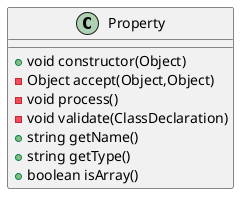 @startuml
class Property{
   + void constructor(Object)
   - Object accept(Object,Object)
   - void process()
   - void validate(ClassDeclaration)
   + string getName()
   + string getType()
   + boolean isArray()
}
@enduml

